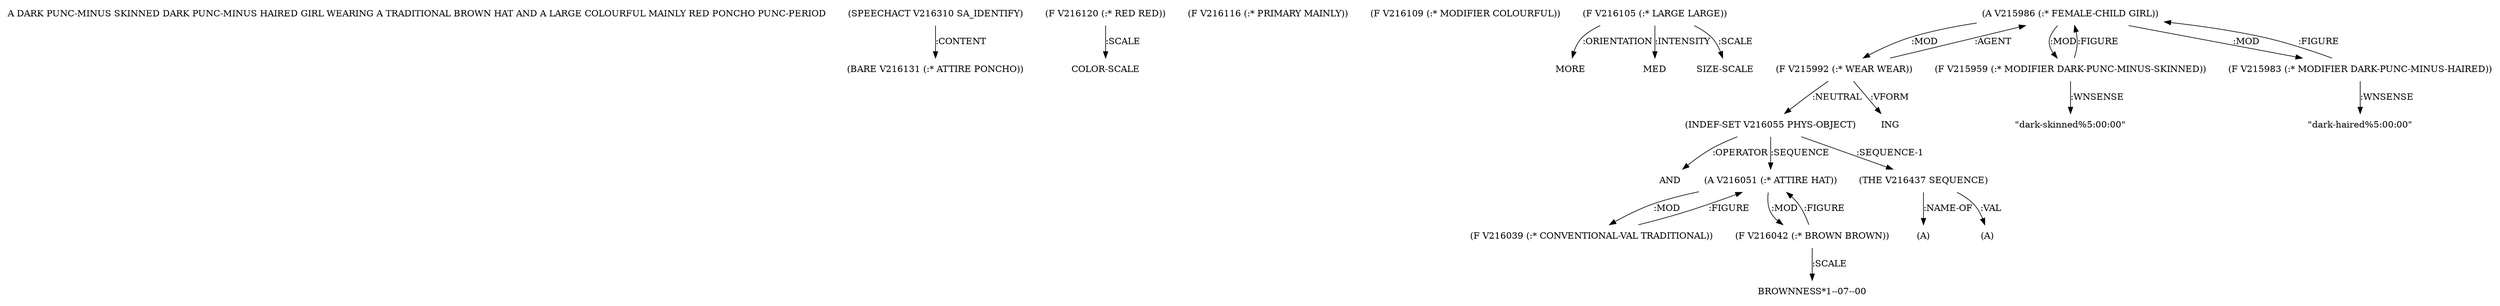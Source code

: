 digraph Terms {
  node [shape=none]
  "A DARK PUNC-MINUS SKINNED DARK PUNC-MINUS HAIRED GIRL WEARING A TRADITIONAL BROWN HAT AND A LARGE COLOURFUL MAINLY RED PONCHO PUNC-PERIOD"
  "V216310" [label="(SPEECHACT V216310 SA_IDENTIFY)"]
  "V216310" -> "V216131" [label=":CONTENT"]
  "V216131" [label="(BARE V216131 (:* ATTIRE PONCHO))"]
  "V216120" [label="(F V216120 (:* RED RED))"]
  "V216120" -> "NT226304" [label=":SCALE"]
  "NT226304" [label="COLOR-SCALE"]
  "V216116" [label="(F V216116 (:* PRIMARY MAINLY))"]
  "V216109" [label="(F V216109 (:* MODIFIER COLOURFUL))"]
  "V216105" [label="(F V216105 (:* LARGE LARGE))"]
  "V216105" -> "NT226305" [label=":ORIENTATION"]
  "NT226305" [label="MORE"]
  "V216105" -> "NT226306" [label=":INTENSITY"]
  "NT226306" [label="MED"]
  "V216105" -> "NT226307" [label=":SCALE"]
  "NT226307" [label="SIZE-SCALE"]
  "V215986" [label="(A V215986 (:* FEMALE-CHILD GIRL))"]
  "V215986" -> "V215992" [label=":MOD"]
  "V215986" -> "V215959" [label=":MOD"]
  "V215986" -> "V215983" [label=":MOD"]
  "V215959" [label="(F V215959 (:* MODIFIER DARK-PUNC-MINUS-SKINNED))"]
  "V215959" -> "V215986" [label=":FIGURE"]
  "V215959" -> "NT226308" [label=":WNSENSE"]
  "NT226308" [label="\"dark-skinned%5:00:00\""]
  "V215983" [label="(F V215983 (:* MODIFIER DARK-PUNC-MINUS-HAIRED))"]
  "V215983" -> "V215986" [label=":FIGURE"]
  "V215983" -> "NT226309" [label=":WNSENSE"]
  "NT226309" [label="\"dark-haired%5:00:00\""]
  "V215992" [label="(F V215992 (:* WEAR WEAR))"]
  "V215992" -> "V215986" [label=":AGENT"]
  "V215992" -> "V216055" [label=":NEUTRAL"]
  "V215992" -> "NT226310" [label=":VFORM"]
  "NT226310" [label="ING"]
  "V216055" [label="(INDEF-SET V216055 PHYS-OBJECT)"]
  "V216055" -> "NT226311" [label=":OPERATOR"]
  "NT226311" [label="AND"]
  "V216055" -> "V216051" [label=":SEQUENCE"]
  "V216055" -> "V216437" [label=":SEQUENCE-1"]
  "V216051" [label="(A V216051 (:* ATTIRE HAT))"]
  "V216051" -> "V216039" [label=":MOD"]
  "V216051" -> "V216042" [label=":MOD"]
  "V216039" [label="(F V216039 (:* CONVENTIONAL-VAL TRADITIONAL))"]
  "V216039" -> "V216051" [label=":FIGURE"]
  "V216042" [label="(F V216042 (:* BROWN BROWN))"]
  "V216042" -> "V216051" [label=":FIGURE"]
  "V216042" -> "NT226312" [label=":SCALE"]
  "NT226312" [label="BROWNNESS*1--07--00"]
  "V216437" [label="(THE V216437 SEQUENCE)"]
  "V216437" -> "NT226313" [label=":NAME-OF"]
  "NT226313" [label="(A)"]
  "V216437" -> "NT226314" [label=":VAL"]
  "NT226314" [label="(A)"]
}
